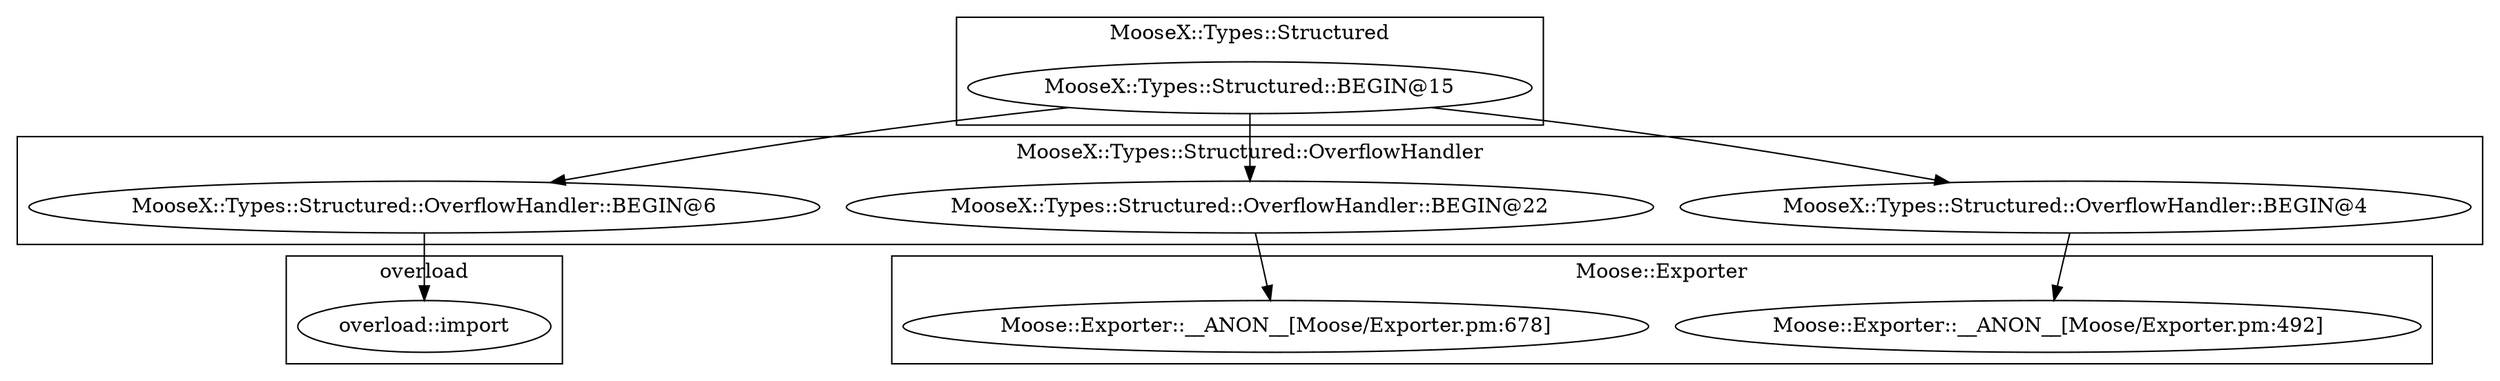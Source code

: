 digraph {
graph [overlap=false]
subgraph cluster_MooseX_Types_Structured_OverflowHandler {
	label="MooseX::Types::Structured::OverflowHandler";
	"MooseX::Types::Structured::OverflowHandler::BEGIN@6";
	"MooseX::Types::Structured::OverflowHandler::BEGIN@22";
	"MooseX::Types::Structured::OverflowHandler::BEGIN@4";
}
subgraph cluster_overload {
	label="overload";
	"overload::import";
}
subgraph cluster_Moose_Exporter {
	label="Moose::Exporter";
	"Moose::Exporter::__ANON__[Moose/Exporter.pm:492]";
	"Moose::Exporter::__ANON__[Moose/Exporter.pm:678]";
}
subgraph cluster_MooseX_Types_Structured {
	label="MooseX::Types::Structured";
	"MooseX::Types::Structured::BEGIN@15";
}
"MooseX::Types::Structured::OverflowHandler::BEGIN@6" -> "overload::import";
"MooseX::Types::Structured::BEGIN@15" -> "MooseX::Types::Structured::OverflowHandler::BEGIN@22";
"MooseX::Types::Structured::OverflowHandler::BEGIN@22" -> "Moose::Exporter::__ANON__[Moose/Exporter.pm:678]";
"MooseX::Types::Structured::OverflowHandler::BEGIN@4" -> "Moose::Exporter::__ANON__[Moose/Exporter.pm:492]";
"MooseX::Types::Structured::BEGIN@15" -> "MooseX::Types::Structured::OverflowHandler::BEGIN@4";
"MooseX::Types::Structured::BEGIN@15" -> "MooseX::Types::Structured::OverflowHandler::BEGIN@6";
}
